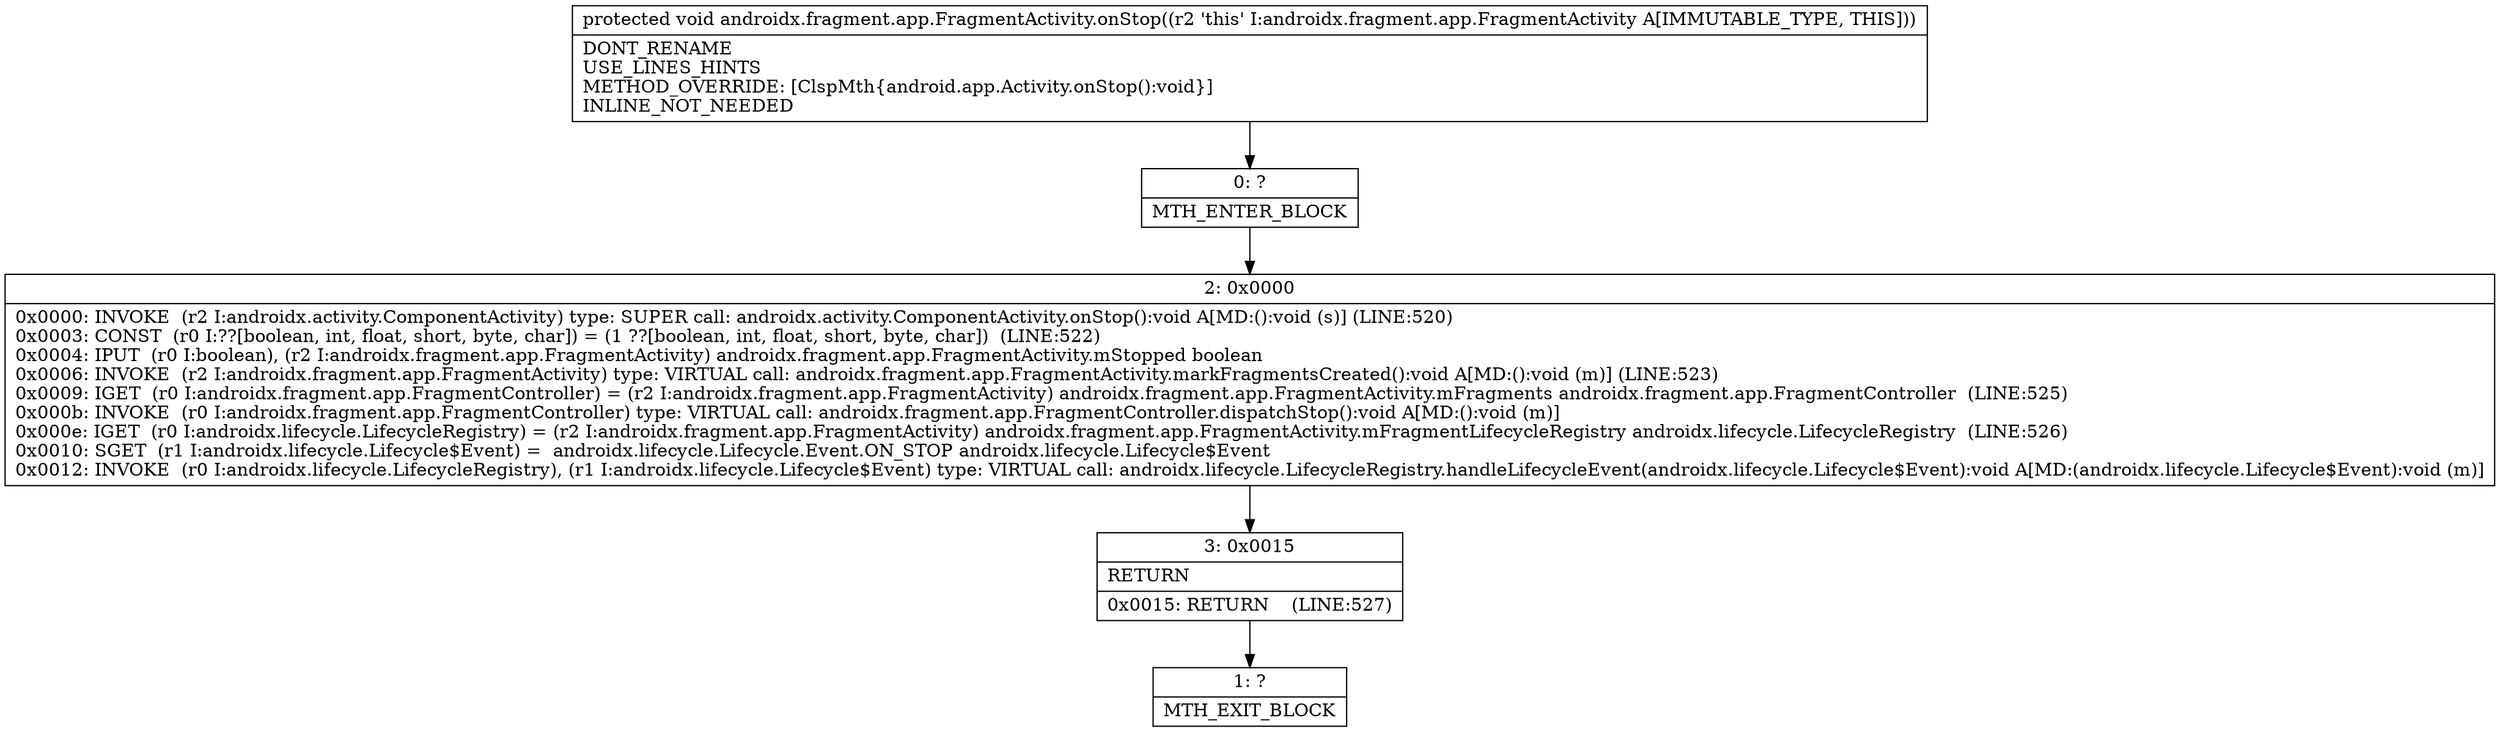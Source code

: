 digraph "CFG forandroidx.fragment.app.FragmentActivity.onStop()V" {
Node_0 [shape=record,label="{0\:\ ?|MTH_ENTER_BLOCK\l}"];
Node_2 [shape=record,label="{2\:\ 0x0000|0x0000: INVOKE  (r2 I:androidx.activity.ComponentActivity) type: SUPER call: androidx.activity.ComponentActivity.onStop():void A[MD:():void (s)] (LINE:520)\l0x0003: CONST  (r0 I:??[boolean, int, float, short, byte, char]) = (1 ??[boolean, int, float, short, byte, char])  (LINE:522)\l0x0004: IPUT  (r0 I:boolean), (r2 I:androidx.fragment.app.FragmentActivity) androidx.fragment.app.FragmentActivity.mStopped boolean \l0x0006: INVOKE  (r2 I:androidx.fragment.app.FragmentActivity) type: VIRTUAL call: androidx.fragment.app.FragmentActivity.markFragmentsCreated():void A[MD:():void (m)] (LINE:523)\l0x0009: IGET  (r0 I:androidx.fragment.app.FragmentController) = (r2 I:androidx.fragment.app.FragmentActivity) androidx.fragment.app.FragmentActivity.mFragments androidx.fragment.app.FragmentController  (LINE:525)\l0x000b: INVOKE  (r0 I:androidx.fragment.app.FragmentController) type: VIRTUAL call: androidx.fragment.app.FragmentController.dispatchStop():void A[MD:():void (m)]\l0x000e: IGET  (r0 I:androidx.lifecycle.LifecycleRegistry) = (r2 I:androidx.fragment.app.FragmentActivity) androidx.fragment.app.FragmentActivity.mFragmentLifecycleRegistry androidx.lifecycle.LifecycleRegistry  (LINE:526)\l0x0010: SGET  (r1 I:androidx.lifecycle.Lifecycle$Event) =  androidx.lifecycle.Lifecycle.Event.ON_STOP androidx.lifecycle.Lifecycle$Event \l0x0012: INVOKE  (r0 I:androidx.lifecycle.LifecycleRegistry), (r1 I:androidx.lifecycle.Lifecycle$Event) type: VIRTUAL call: androidx.lifecycle.LifecycleRegistry.handleLifecycleEvent(androidx.lifecycle.Lifecycle$Event):void A[MD:(androidx.lifecycle.Lifecycle$Event):void (m)]\l}"];
Node_3 [shape=record,label="{3\:\ 0x0015|RETURN\l|0x0015: RETURN    (LINE:527)\l}"];
Node_1 [shape=record,label="{1\:\ ?|MTH_EXIT_BLOCK\l}"];
MethodNode[shape=record,label="{protected void androidx.fragment.app.FragmentActivity.onStop((r2 'this' I:androidx.fragment.app.FragmentActivity A[IMMUTABLE_TYPE, THIS]))  | DONT_RENAME\lUSE_LINES_HINTS\lMETHOD_OVERRIDE: [ClspMth\{android.app.Activity.onStop():void\}]\lINLINE_NOT_NEEDED\l}"];
MethodNode -> Node_0;Node_0 -> Node_2;
Node_2 -> Node_3;
Node_3 -> Node_1;
}

